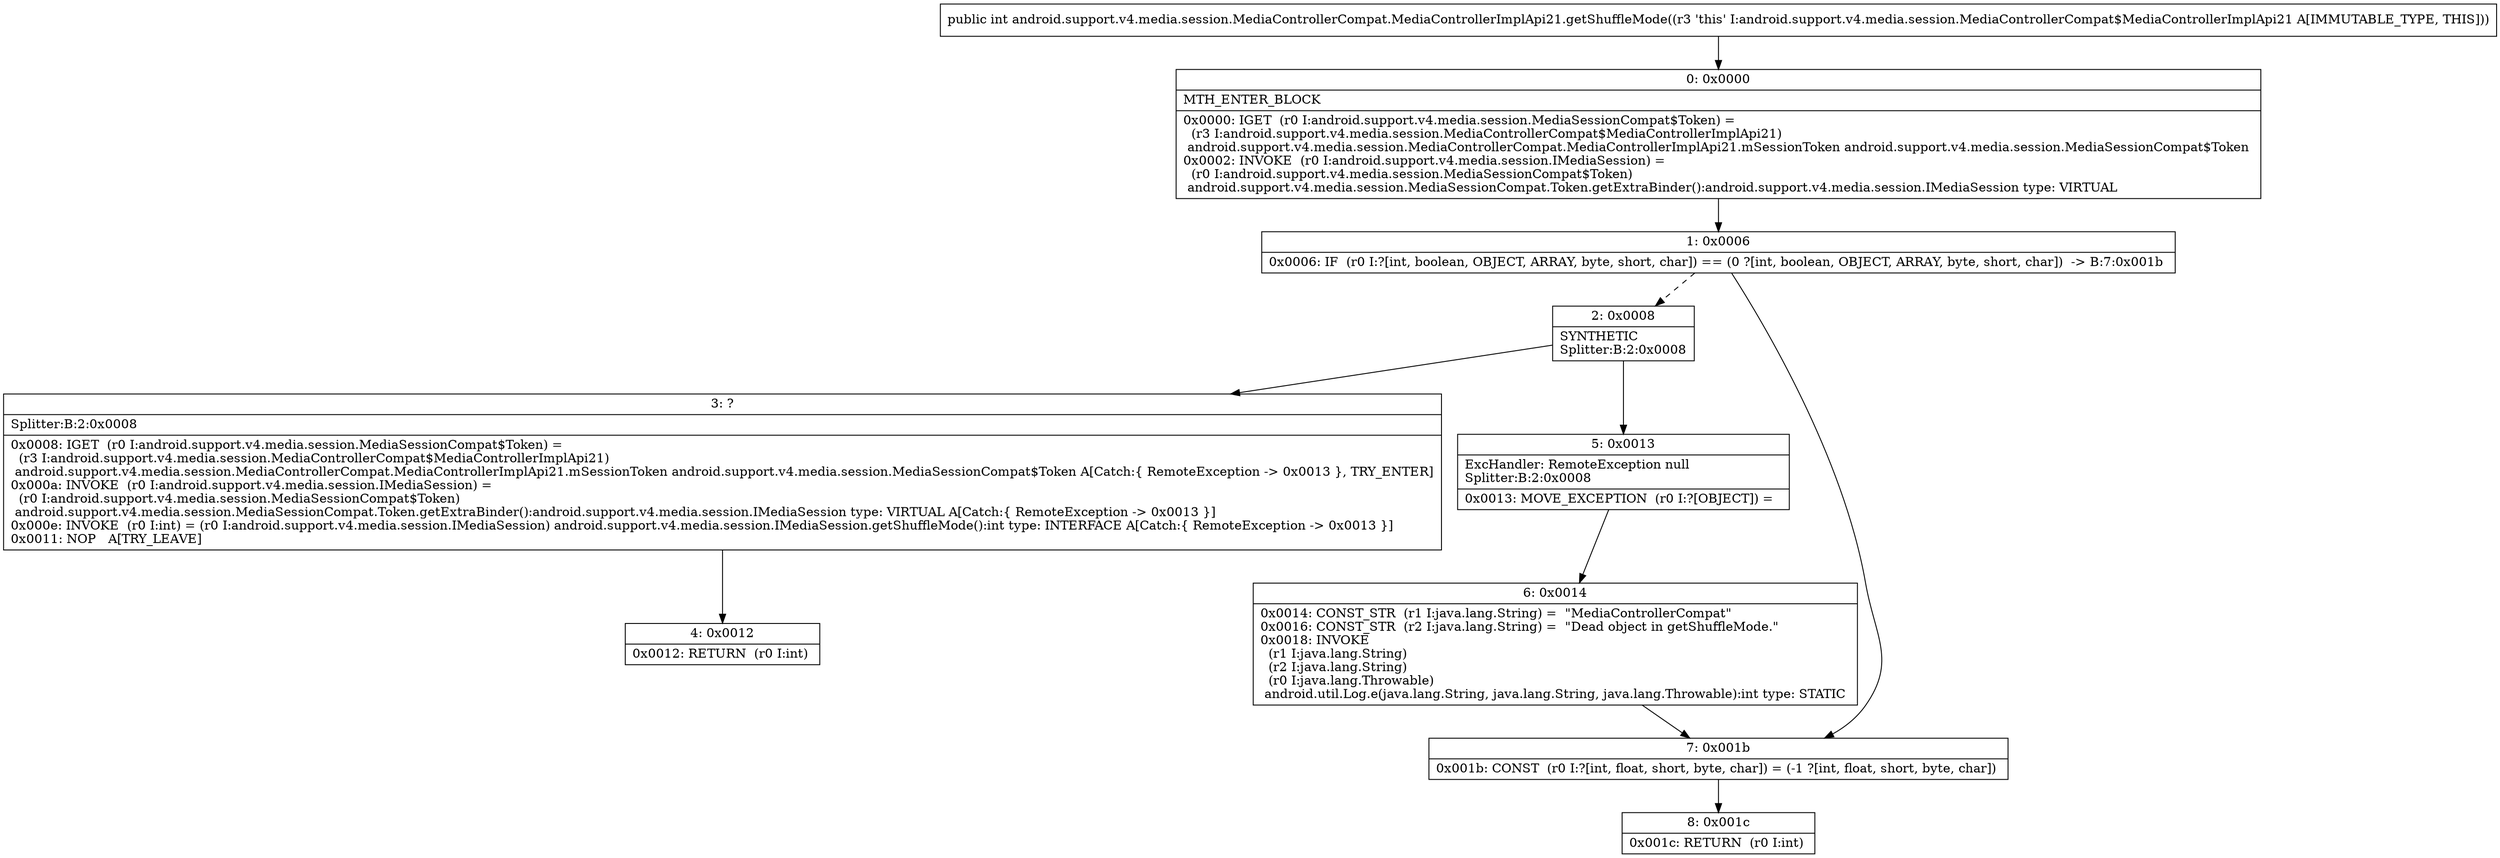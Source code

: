 digraph "CFG forandroid.support.v4.media.session.MediaControllerCompat.MediaControllerImplApi21.getShuffleMode()I" {
Node_0 [shape=record,label="{0\:\ 0x0000|MTH_ENTER_BLOCK\l|0x0000: IGET  (r0 I:android.support.v4.media.session.MediaSessionCompat$Token) = \l  (r3 I:android.support.v4.media.session.MediaControllerCompat$MediaControllerImplApi21)\l android.support.v4.media.session.MediaControllerCompat.MediaControllerImplApi21.mSessionToken android.support.v4.media.session.MediaSessionCompat$Token \l0x0002: INVOKE  (r0 I:android.support.v4.media.session.IMediaSession) = \l  (r0 I:android.support.v4.media.session.MediaSessionCompat$Token)\l android.support.v4.media.session.MediaSessionCompat.Token.getExtraBinder():android.support.v4.media.session.IMediaSession type: VIRTUAL \l}"];
Node_1 [shape=record,label="{1\:\ 0x0006|0x0006: IF  (r0 I:?[int, boolean, OBJECT, ARRAY, byte, short, char]) == (0 ?[int, boolean, OBJECT, ARRAY, byte, short, char])  \-\> B:7:0x001b \l}"];
Node_2 [shape=record,label="{2\:\ 0x0008|SYNTHETIC\lSplitter:B:2:0x0008\l}"];
Node_3 [shape=record,label="{3\:\ ?|Splitter:B:2:0x0008\l|0x0008: IGET  (r0 I:android.support.v4.media.session.MediaSessionCompat$Token) = \l  (r3 I:android.support.v4.media.session.MediaControllerCompat$MediaControllerImplApi21)\l android.support.v4.media.session.MediaControllerCompat.MediaControllerImplApi21.mSessionToken android.support.v4.media.session.MediaSessionCompat$Token A[Catch:\{ RemoteException \-\> 0x0013 \}, TRY_ENTER]\l0x000a: INVOKE  (r0 I:android.support.v4.media.session.IMediaSession) = \l  (r0 I:android.support.v4.media.session.MediaSessionCompat$Token)\l android.support.v4.media.session.MediaSessionCompat.Token.getExtraBinder():android.support.v4.media.session.IMediaSession type: VIRTUAL A[Catch:\{ RemoteException \-\> 0x0013 \}]\l0x000e: INVOKE  (r0 I:int) = (r0 I:android.support.v4.media.session.IMediaSession) android.support.v4.media.session.IMediaSession.getShuffleMode():int type: INTERFACE A[Catch:\{ RemoteException \-\> 0x0013 \}]\l0x0011: NOP   A[TRY_LEAVE]\l}"];
Node_4 [shape=record,label="{4\:\ 0x0012|0x0012: RETURN  (r0 I:int) \l}"];
Node_5 [shape=record,label="{5\:\ 0x0013|ExcHandler: RemoteException null\lSplitter:B:2:0x0008\l|0x0013: MOVE_EXCEPTION  (r0 I:?[OBJECT]) =  \l}"];
Node_6 [shape=record,label="{6\:\ 0x0014|0x0014: CONST_STR  (r1 I:java.lang.String) =  \"MediaControllerCompat\" \l0x0016: CONST_STR  (r2 I:java.lang.String) =  \"Dead object in getShuffleMode.\" \l0x0018: INVOKE  \l  (r1 I:java.lang.String)\l  (r2 I:java.lang.String)\l  (r0 I:java.lang.Throwable)\l android.util.Log.e(java.lang.String, java.lang.String, java.lang.Throwable):int type: STATIC \l}"];
Node_7 [shape=record,label="{7\:\ 0x001b|0x001b: CONST  (r0 I:?[int, float, short, byte, char]) = (\-1 ?[int, float, short, byte, char]) \l}"];
Node_8 [shape=record,label="{8\:\ 0x001c|0x001c: RETURN  (r0 I:int) \l}"];
MethodNode[shape=record,label="{public int android.support.v4.media.session.MediaControllerCompat.MediaControllerImplApi21.getShuffleMode((r3 'this' I:android.support.v4.media.session.MediaControllerCompat$MediaControllerImplApi21 A[IMMUTABLE_TYPE, THIS])) }"];
MethodNode -> Node_0;
Node_0 -> Node_1;
Node_1 -> Node_2[style=dashed];
Node_1 -> Node_7;
Node_2 -> Node_3;
Node_2 -> Node_5;
Node_3 -> Node_4;
Node_5 -> Node_6;
Node_6 -> Node_7;
Node_7 -> Node_8;
}

